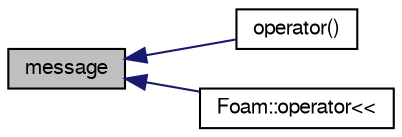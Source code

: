 digraph "message"
{
  bgcolor="transparent";
  edge [fontname="FreeSans",fontsize="10",labelfontname="FreeSans",labelfontsize="10"];
  node [fontname="FreeSans",fontsize="10",shape=record];
  rankdir="LR";
  Node103 [label="message",height=0.2,width=0.4,color="black", fillcolor="grey75", style="filled", fontcolor="black"];
  Node103 -> Node104 [dir="back",color="midnightblue",fontsize="10",style="solid",fontname="FreeSans"];
  Node104 [label="operator()",height=0.2,width=0.4,color="black",URL="$a26082.html#a316cb3e568734ce28fdaff011c230bb7",tooltip="Convert to OSstream. "];
  Node103 -> Node105 [dir="back",color="midnightblue",fontsize="10",style="solid",fontname="FreeSans"];
  Node105 [label="Foam::operator\<\<",height=0.2,width=0.4,color="black",URL="$a21124.html#aa9e8846a837ae711f8842399d44133a9"];
}
